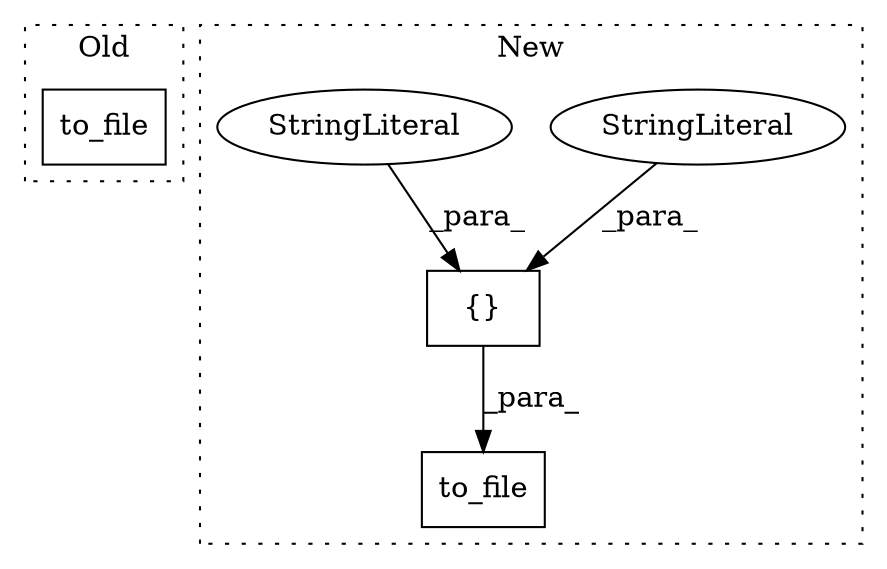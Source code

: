 digraph G {
subgraph cluster0 {
1 [label="to_file" a="32" s="3958,4040" l="8,1" shape="box"];
label = "Old";
style="dotted";
}
subgraph cluster1 {
2 [label="to_file" a="32" s="3912,3996" l="8,1" shape="box"];
3 [label="{}" a="4" s="3957,3995" l="1,1" shape="box"];
4 [label="StringLiteral" a="45" s="3985" l="10" shape="ellipse"];
5 [label="StringLiteral" a="45" s="3958" l="8" shape="ellipse"];
label = "New";
style="dotted";
}
3 -> 2 [label="_para_"];
4 -> 3 [label="_para_"];
5 -> 3 [label="_para_"];
}